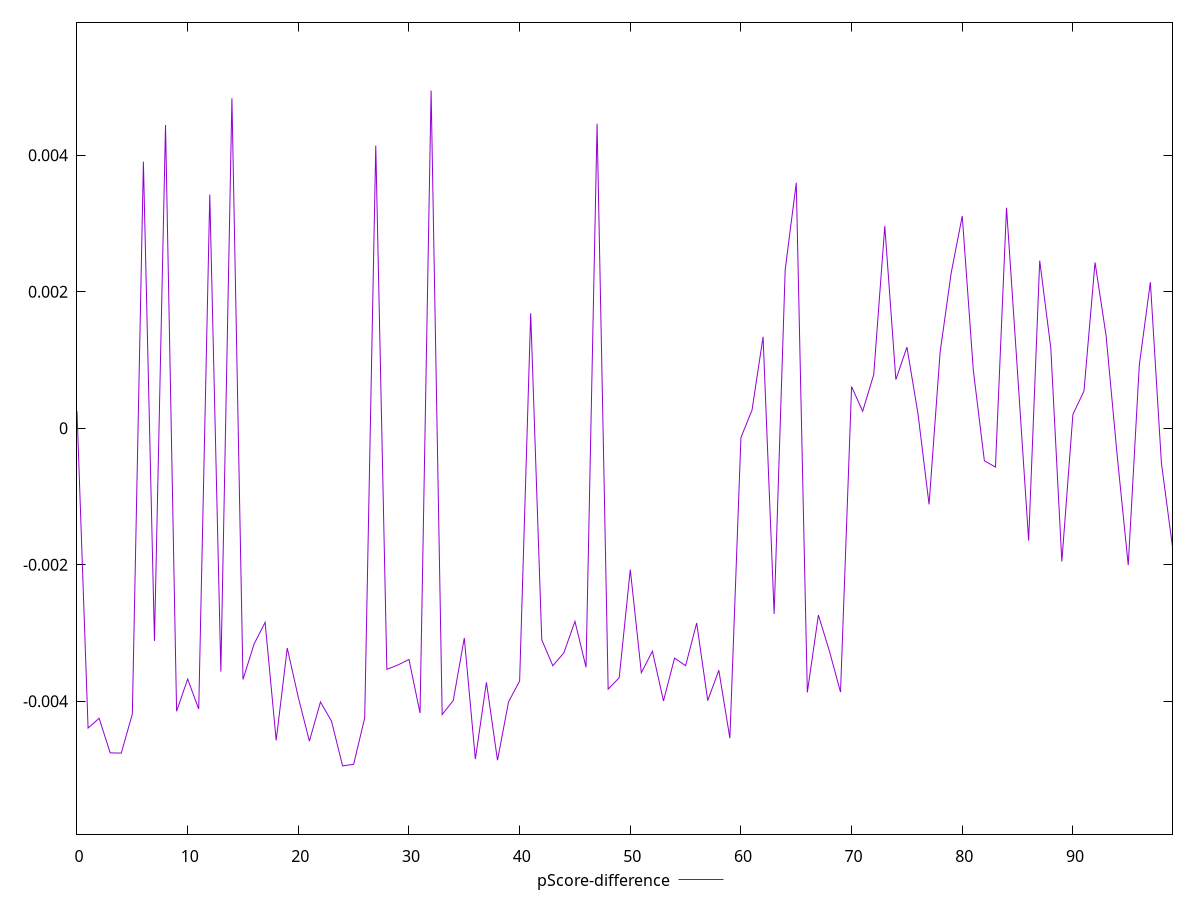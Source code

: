 reset

$pScoreDifference <<EOF
0 0.00024934443866264644
1 -0.004393551476086777
2 -0.00424982907178606
3 -0.004756603312084828
4 -0.004760214541186136
5 -0.0041881396596877285
6 0.003904391158921716
7 -0.0031157607274832078
8 0.004441268179675828
9 -0.004147425070230415
10 -0.003675330551838496
11 -0.00411415467391113
12 0.003421975827752055
13 -0.003566464830460858
14 0.004832566180420439
15 -0.003682139770340598
16 -0.0031634065065808126
17 -0.0028441904162157527
18 -0.00457448358354795
19 -0.00322155792451545
20 -0.003943858946841294
21 -0.004585294121358774
22 -0.004011463816814387
23 -0.0042916146812944644
24 -0.004947258560782375
25 -0.0049239573204564735
26 -0.004243947386187774
27 0.00414018680186623
28 -0.00353290053175892
29 -0.0034690256619751003
30 -0.003387750880890106
31 -0.004174363319263408
32 0.004946511939760145
33 -0.004195328891201722
34 -0.003990736888927815
35 -0.0030738100459030138
36 -0.004848287520234695
37 -0.0037231348949102183
38 -0.004864484801656466
39 -0.004008848946926713
40 -0.003704285352788661
41 0.0016843342024959185
42 -0.0031005540230826245
43 -0.0034803644703024217
44 -0.003290559061891518
45 -0.0028297872323884143
46 -0.003502682463023654
47 0.004460406253254945
48 -0.0038232735374396642
49 -0.0036558386782881147
50 -0.002070232656453286
51 -0.003581611262373774
52 -0.003267183003736518
53 -0.003995748830646906
54 -0.0033685341235036304
55 -0.003479543566575316
56 -0.0028541774967561495
57 -0.0039903138847124375
58 -0.0035459057448224973
59 -0.004541820508261629
60 -0.00013734326325648416
61 0.0002640056328698792
62 0.0013391154637129032
63 -0.0027211518945886026
64 0.002323770202097175
65 0.003595364456912664
66 -0.0038715791727612636
67 -0.0027376766885554016
68 -0.0032695101808024596
69 -0.0038664542656894896
70 0.0006091218160142464
71 0.0002479104674172894
72 0.0007838901277278931
73 0.0029610554167661673
74 0.0007117271576020934
75 0.0011874813906820325
76 0.0002124259624174396
77 -0.0011166752553624648
78 0.0011117138110959823
79 0.002274526679372335
80 0.0031083137400141347
81 0.0008486872749092766
82 -0.00047757105796913946
83 -0.0005699758568516455
84 0.0032304117630451157
85 0.000809253183543357
86 -0.001646506794722502
87 0.002454357302152377
88 0.001177825321064474
89 -0.001953276610034249
90 0.00020219696023143774
91 0.0005435430857790302
92 0.0024283912283299958
93 0.0013542270044929472
94 -0.0003994185874240386
95 -0.0020056698009826013
96 0.0009233209313659341
97 0.002139569623763715
98 -0.000513034476146701
99 -0.0017386041305112454
EOF

set key outside below
set xrange [0:99]
set yrange [-0.005947258560782375:0.005946511939760145]
set trange [-0.005947258560782375:0.005946511939760145]
set terminal svg size 640, 500 enhanced background rgb 'white'
set output "report_00018_2021-02-10T15-25-16.877Z/largest-contentful-paint/samples/pages+cached+noadtech+nomedia+nocss/pScore-difference/values.svg"

plot $pScoreDifference title "pScore-difference" with line

reset
